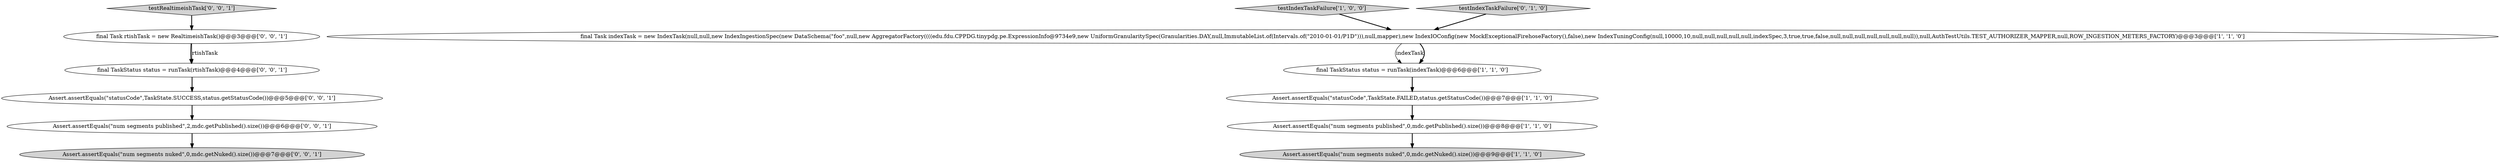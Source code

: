 digraph {
11 [style = filled, label = "Assert.assertEquals(\"statusCode\",TaskState.SUCCESS,status.getStatusCode())@@@5@@@['0', '0', '1']", fillcolor = white, shape = ellipse image = "AAA0AAABBB3BBB"];
1 [style = filled, label = "Assert.assertEquals(\"statusCode\",TaskState.FAILED,status.getStatusCode())@@@7@@@['1', '1', '0']", fillcolor = white, shape = ellipse image = "AAA0AAABBB1BBB"];
8 [style = filled, label = "Assert.assertEquals(\"num segments nuked\",0,mdc.getNuked().size())@@@7@@@['0', '0', '1']", fillcolor = lightgray, shape = ellipse image = "AAA0AAABBB3BBB"];
12 [style = filled, label = "testRealtimeishTask['0', '0', '1']", fillcolor = lightgray, shape = diamond image = "AAA0AAABBB3BBB"];
4 [style = filled, label = "Assert.assertEquals(\"num segments published\",0,mdc.getPublished().size())@@@8@@@['1', '1', '0']", fillcolor = white, shape = ellipse image = "AAA0AAABBB1BBB"];
5 [style = filled, label = "testIndexTaskFailure['1', '0', '0']", fillcolor = lightgray, shape = diamond image = "AAA0AAABBB1BBB"];
9 [style = filled, label = "final TaskStatus status = runTask(rtishTask)@@@4@@@['0', '0', '1']", fillcolor = white, shape = ellipse image = "AAA0AAABBB3BBB"];
2 [style = filled, label = "final Task indexTask = new IndexTask(null,null,new IndexIngestionSpec(new DataSchema(\"foo\",null,new AggregatorFactory((((edu.fdu.CPPDG.tinypdg.pe.ExpressionInfo@9734e9,new UniformGranularitySpec(Granularities.DAY,null,ImmutableList.of(Intervals.of(\"2010-01-01/P1D\"))),null,mapper),new IndexIOConfig(new MockExceptionalFirehoseFactory(),false),new IndexTuningConfig(null,10000,10,null,null,null,null,null,indexSpec,3,true,true,false,null,null,null,null,null,null,null)),null,AuthTestUtils.TEST_AUTHORIZER_MAPPER,null,ROW_INGESTION_METERS_FACTORY)@@@3@@@['1', '1', '0']", fillcolor = white, shape = ellipse image = "AAA0AAABBB1BBB"];
3 [style = filled, label = "final TaskStatus status = runTask(indexTask)@@@6@@@['1', '1', '0']", fillcolor = white, shape = ellipse image = "AAA0AAABBB1BBB"];
10 [style = filled, label = "Assert.assertEquals(\"num segments published\",2,mdc.getPublished().size())@@@6@@@['0', '0', '1']", fillcolor = white, shape = ellipse image = "AAA0AAABBB3BBB"];
7 [style = filled, label = "final Task rtishTask = new RealtimeishTask()@@@3@@@['0', '0', '1']", fillcolor = white, shape = ellipse image = "AAA0AAABBB3BBB"];
0 [style = filled, label = "Assert.assertEquals(\"num segments nuked\",0,mdc.getNuked().size())@@@9@@@['1', '1', '0']", fillcolor = lightgray, shape = ellipse image = "AAA0AAABBB1BBB"];
6 [style = filled, label = "testIndexTaskFailure['0', '1', '0']", fillcolor = lightgray, shape = diamond image = "AAA0AAABBB2BBB"];
5->2 [style = bold, label=""];
7->9 [style = bold, label=""];
12->7 [style = bold, label=""];
10->8 [style = bold, label=""];
11->10 [style = bold, label=""];
9->11 [style = bold, label=""];
6->2 [style = bold, label=""];
7->9 [style = solid, label="rtishTask"];
4->0 [style = bold, label=""];
3->1 [style = bold, label=""];
2->3 [style = solid, label="indexTask"];
1->4 [style = bold, label=""];
2->3 [style = bold, label=""];
}
